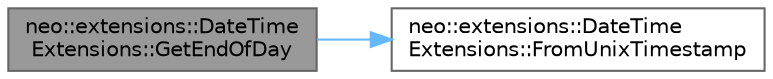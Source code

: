digraph "neo::extensions::DateTimeExtensions::GetEndOfDay"
{
 // LATEX_PDF_SIZE
  bgcolor="transparent";
  edge [fontname=Helvetica,fontsize=10,labelfontname=Helvetica,labelfontsize=10];
  node [fontname=Helvetica,fontsize=10,shape=box,height=0.2,width=0.4];
  rankdir="LR";
  Node1 [id="Node000001",label="neo::extensions::DateTime\lExtensions::GetEndOfDay",height=0.2,width=0.4,color="gray40", fillcolor="grey60", style="filled", fontcolor="black",tooltip="Get timestamp for end of day (UTC)"];
  Node1 -> Node2 [id="edge1_Node000001_Node000002",color="steelblue1",style="solid",tooltip=" "];
  Node2 [id="Node000002",label="neo::extensions::DateTime\lExtensions::FromUnixTimestamp",height=0.2,width=0.4,color="grey40", fillcolor="white", style="filled",URL="$classneo_1_1extensions_1_1_date_time_extensions.html#ad12e27fb1c0cb0df6d3f90b25a55bcf3",tooltip="Convert Unix timestamp to system time point."];
}
